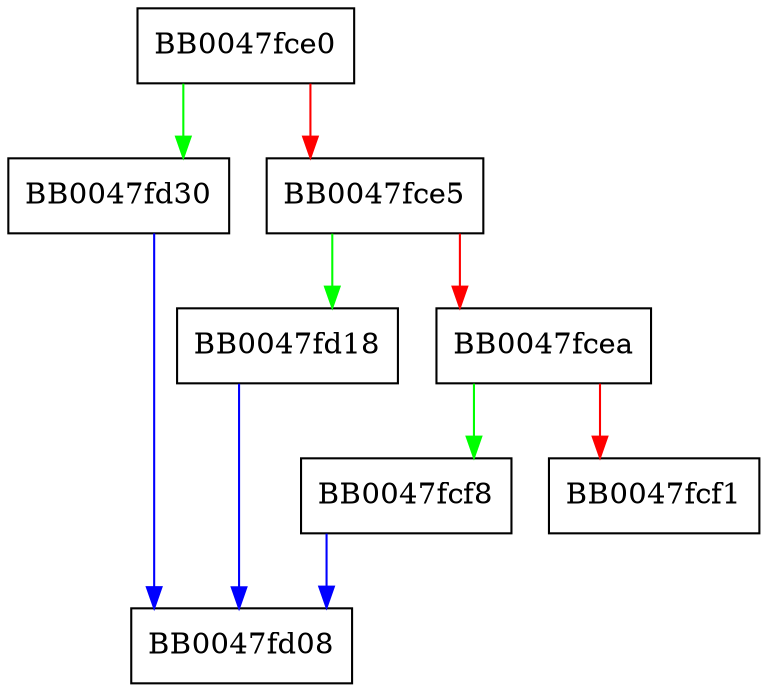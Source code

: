 digraph ossl_calculate_comp_expansion {
  node [shape="box"];
  graph [splines=ortho];
  BB0047fce0 -> BB0047fd30 [color="green"];
  BB0047fce0 -> BB0047fce5 [color="red"];
  BB0047fce5 -> BB0047fd18 [color="green"];
  BB0047fce5 -> BB0047fcea [color="red"];
  BB0047fcea -> BB0047fcf8 [color="green"];
  BB0047fcea -> BB0047fcf1 [color="red"];
  BB0047fcf8 -> BB0047fd08 [color="blue"];
  BB0047fd18 -> BB0047fd08 [color="blue"];
  BB0047fd30 -> BB0047fd08 [color="blue"];
}